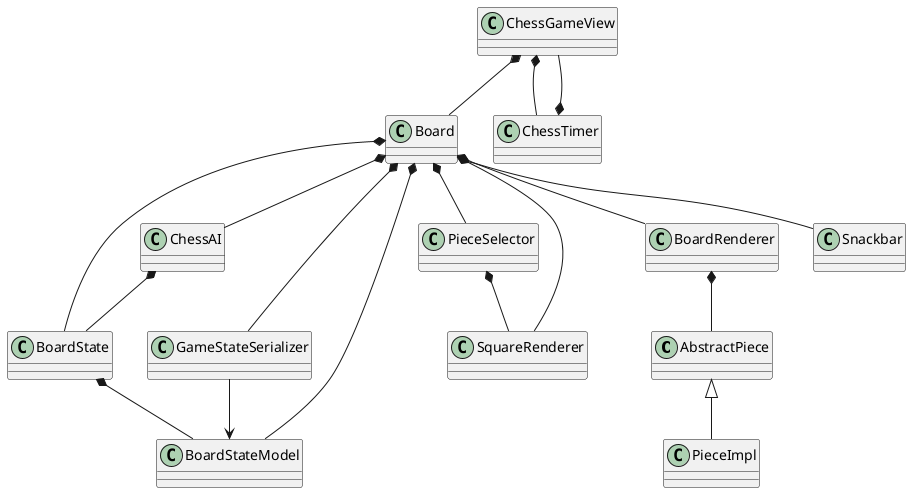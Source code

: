 @startuml ClassDiagram

AbstractPiece <|-- PieceImpl
Board *-- BoardState
Board *-- BoardStateModel
Board *-- BoardRenderer
Board *-- SquareRenderer
Board *-- PieceSelector
Board *-- ChessAI
Board *-- GameStateSerializer
Board *-- Snackbar
BoardState *-- BoardStateModel
BoardRenderer *-- AbstractPiece
PieceSelector *-- SquareRenderer
ChessAI *-- BoardState
ChessGameView *-- Board
ChessGameView *-- ChessTimer
ChessTimer *-- ChessGameView
GameStateSerializer --> BoardStateModel

@enduml
